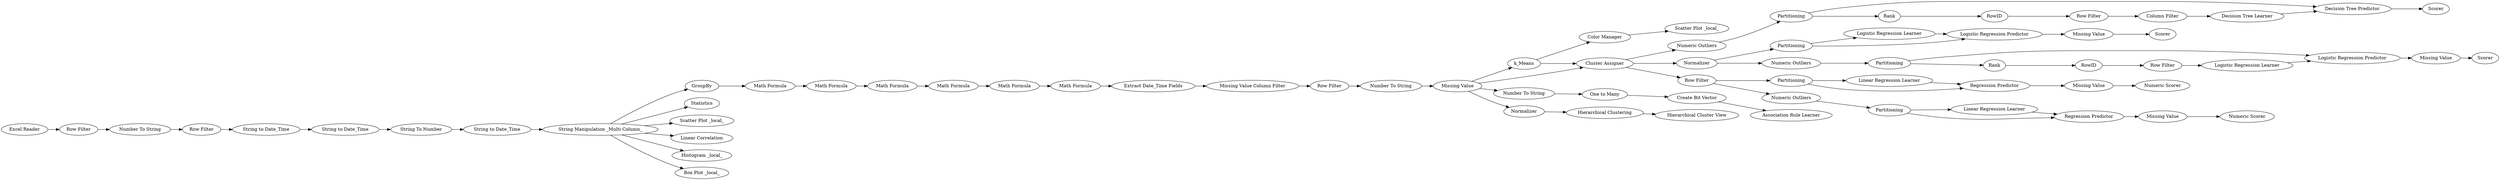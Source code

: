 digraph {
	28 -> 24
	15 -> 18
	10 -> 3
	16 -> 127
	10 -> 23
	16 -> 26
	16 -> 15
	89 -> 92
	20 -> 19
	5 -> 10
	120 -> 135
	115 -> 106
	106 -> 110
	144 -> 146
	84 -> 96
	105 -> 106
	139 -> 140
	128 -> 16
	83 -> 85
	108 -> 100
	85 -> 90
	142 -> 147
	58 -> 22
	26 -> 130
	96 -> 83
	145 -> 125
	6 -> 8
	45 -> 131
	103 -> 115
	130 -> 103
	32 -> 128
	10 -> 11
	26 -> 148
	125 -> 119
	146 -> 120
	107 -> 98
	94 -> 95
	131 -> 132
	7 -> 6
	12 -> 57
	16 -> 133
	24 -> 43
	1 -> 12
	31 -> 32
	18 -> 17
	141 -> 105
	127 -> 58
	26 -> 144
	130 -> 108
	148 -> 89
	96 -> 85
	110 -> 112
	98 -> 97
	133 -> 20
	10 -> 14
	138 -> 7
	148 -> 84
	15 -> 26
	22 -> 21
	108 -> 107
	10 -> 13
	146 -> 142
	119 -> 120
	132 -> 29
	92 -> 82
	90 -> 80
	8 -> 5
	82 -> 94
	140 -> 141
	44 -> 45
	100 -> 107
	29 -> 31
	115 -> 139
	147 -> 145
	10 -> 28
	43 -> 44
	57 -> 138
	89 -> 82
	133 [label=Normalizer]
	57 [label="Number To String"]
	103 [label="Numeric Outliers"]
	7 [label="String to Date_Time"]
	89 [label=Partitioning]
	97 [label=Scorer]
	26 [label="Cluster Assigner"]
	18 [label="Color Manager"]
	21 [label="Association Rule Learner"]
	138 [label="Row Filter"]
	8 [label="String To Number"]
	58 [label="One to Many"]
	108 [label=Partitioning]
	105 [label="Logistic Regression Learner"]
	17 [label="Scatter Plot _local_"]
	145 [label="Row Filter"]
	3 [label=Statistics]
	19 [label="Hierarchical Cluster View"]
	24 [label="Math Formula"]
	92 [label="Linear Regression Learner"]
	84 [label="Numeric Outliers"]
	119 [label="Decision Tree Learner"]
	98 [label="Missing Value"]
	31 [label="Missing Value Column Filter"]
	131 [label="Math Formula"]
	6 [label="String to Date_Time"]
	15 [label=k_Means]
	110 [label="Missing Value"]
	146 [label=Partitioning]
	12 [label="Row Filter"]
	10 [label="String Manipulation _Multi Column_"]
	85 [label="Regression Predictor"]
	16 [label="Missing Value"]
	141 [label="Row Filter"]
	148 [label="Row Filter"]
	144 [label="Numeric Outliers"]
	125 [label="Column Filter"]
	1 [label="Excel Reader"]
	90 [label="Missing Value"]
	115 [label=Partitioning]
	22 [label="Create Bit Vector"]
	112 [label=Scorer]
	28 [label=GroupBy]
	127 [label="Number To String"]
	142 [label=Rank]
	11 [label="Linear Correlation"]
	23 [label="Scatter Plot _local_"]
	147 [label=RowID]
	100 [label="Logistic Regression Learner"]
	14 [label="Histogram _local_"]
	106 [label="Logistic Regression Predictor"]
	135 [label=Scorer]
	83 [label="Linear Regression Learner"]
	5 [label="String to Date_Time"]
	94 [label="Missing Value"]
	107 [label="Logistic Regression Predictor"]
	13 [label="Box Plot _local_"]
	20 [label="Hierarchical Clustering"]
	43 [label="Math Formula"]
	44 [label="Math Formula"]
	96 [label=Partitioning]
	29 [label="Extract Date_Time Fields"]
	82 [label="Regression Predictor"]
	139 [label=Rank]
	120 [label="Decision Tree Predictor"]
	140 [label=RowID]
	130 [label=Normalizer]
	95 [label="Numeric Scorer"]
	80 [label="Numeric Scorer"]
	32 [label="Row Filter"]
	128 [label="Number To String"]
	45 [label="Math Formula"]
	132 [label="Math Formula"]
	rankdir=LR
}
